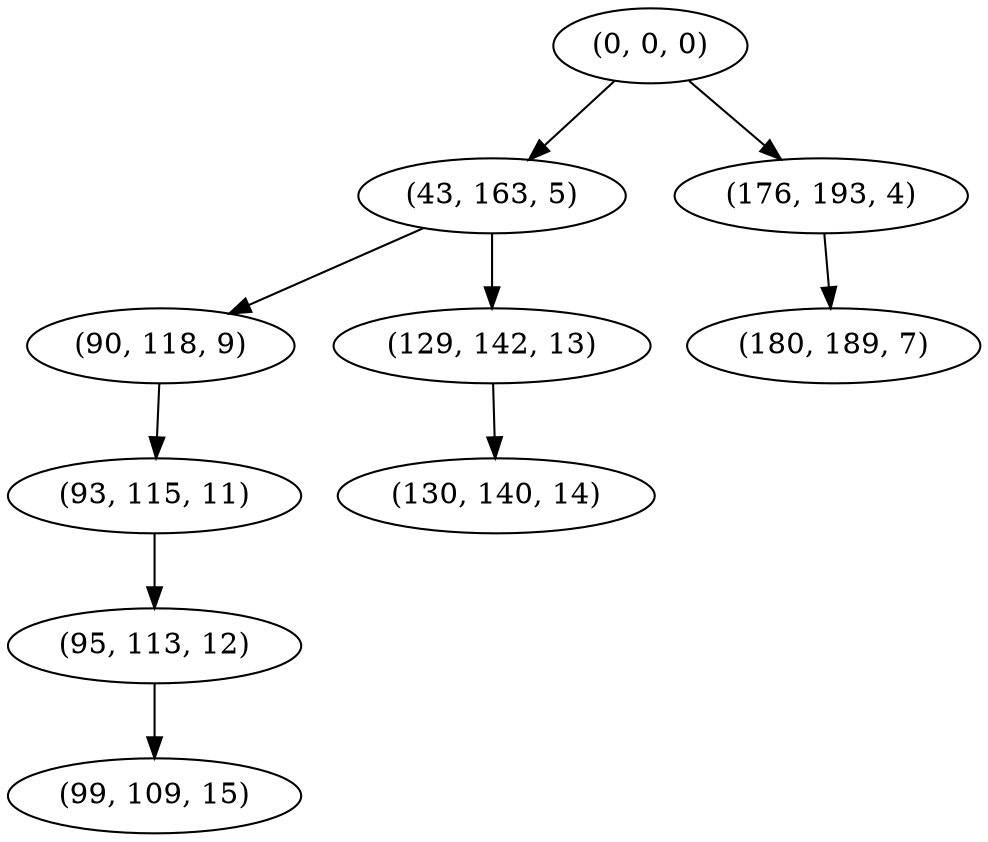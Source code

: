 digraph tree {
    "(0, 0, 0)";
    "(43, 163, 5)";
    "(90, 118, 9)";
    "(93, 115, 11)";
    "(95, 113, 12)";
    "(99, 109, 15)";
    "(129, 142, 13)";
    "(130, 140, 14)";
    "(176, 193, 4)";
    "(180, 189, 7)";
    "(0, 0, 0)" -> "(43, 163, 5)";
    "(0, 0, 0)" -> "(176, 193, 4)";
    "(43, 163, 5)" -> "(90, 118, 9)";
    "(43, 163, 5)" -> "(129, 142, 13)";
    "(90, 118, 9)" -> "(93, 115, 11)";
    "(93, 115, 11)" -> "(95, 113, 12)";
    "(95, 113, 12)" -> "(99, 109, 15)";
    "(129, 142, 13)" -> "(130, 140, 14)";
    "(176, 193, 4)" -> "(180, 189, 7)";
}
